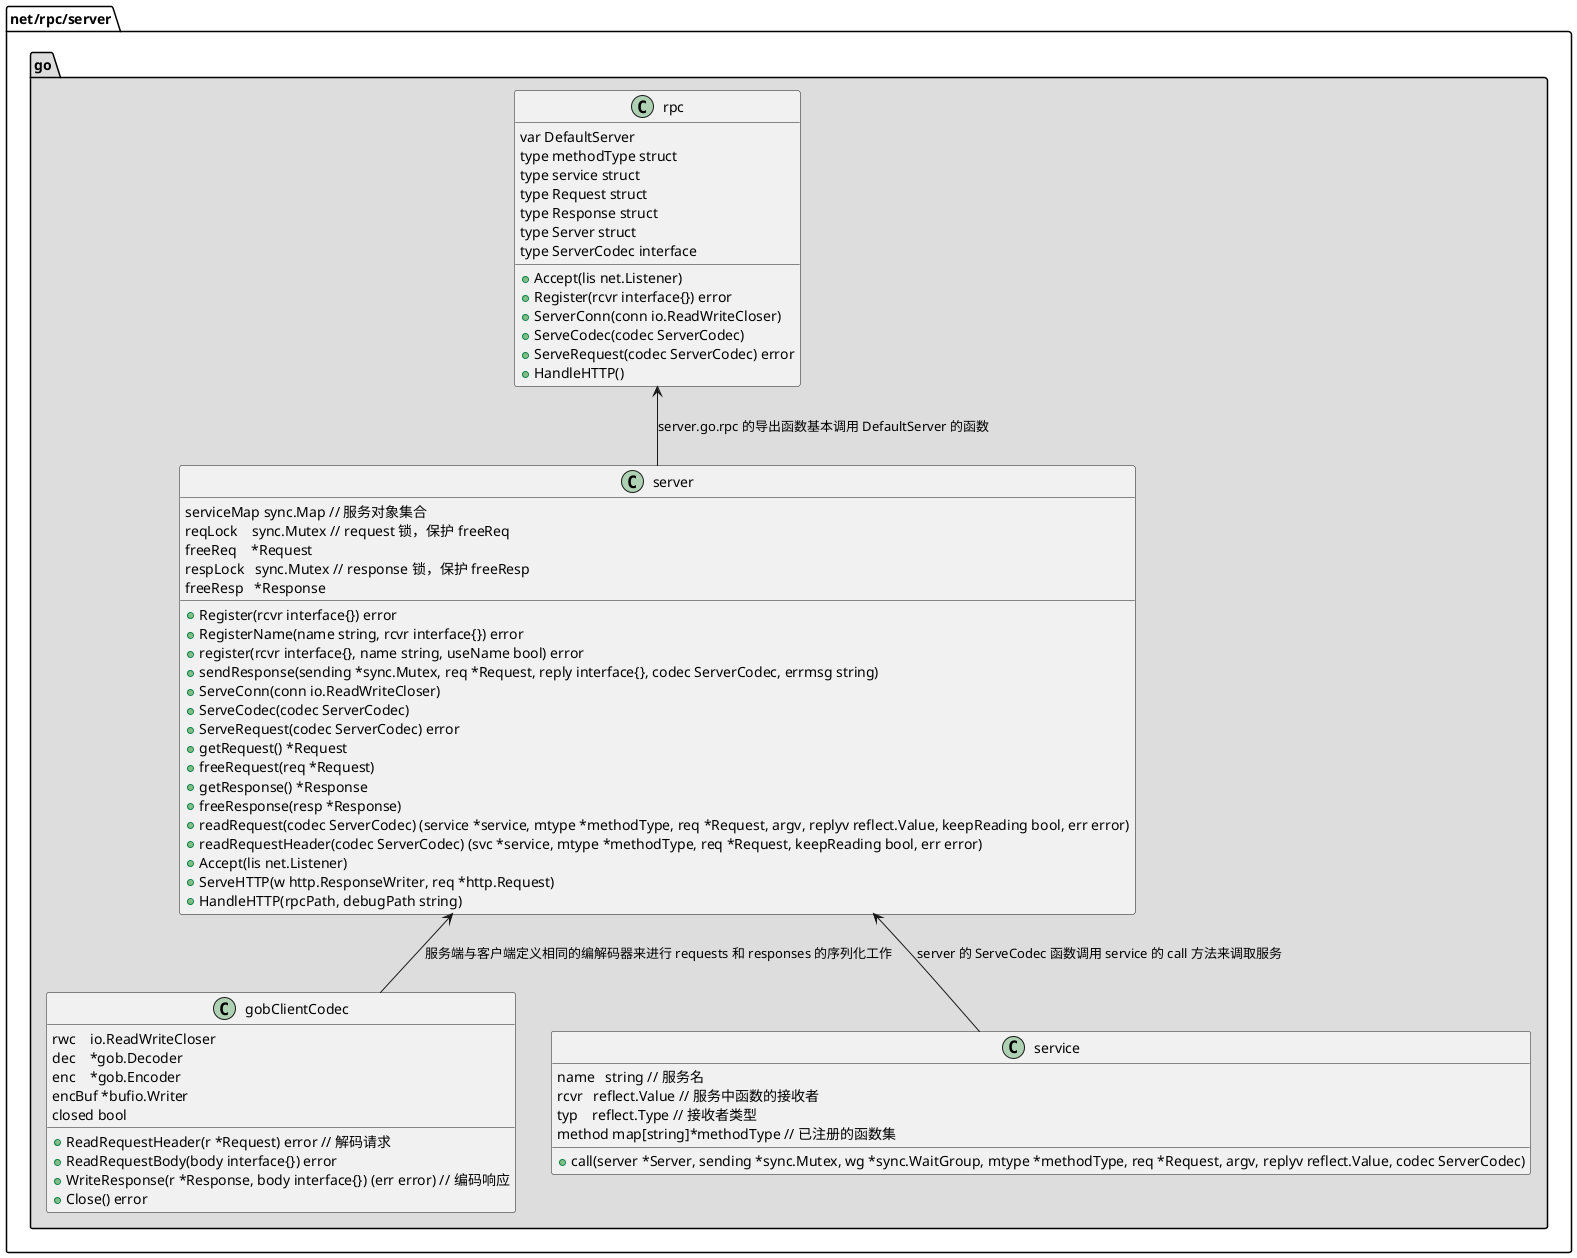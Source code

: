 @startuml

package "net/rpc/server.go" #DDDDDD {
    class rpc {
        var DefaultServer
        type methodType struct
        type service struct
        type Request struct
        type Response struct
        type Server struct
        type ServerCodec interface
        + Accept(lis net.Listener)
        + Register(rcvr interface{}) error
        + ServerConn(conn io.ReadWriteCloser)
        + ServeCodec(codec ServerCodec)
        + ServeRequest(codec ServerCodec) error
        + HandleHTTP()
    }

    class server {
        serviceMap sync.Map // 服务对象集合
    	reqLock    sync.Mutex // request 锁，保护 freeReq
    	freeReq    *Request
    	respLock   sync.Mutex // response 锁，保护 freeResp
    	freeResp   *Response
        + Register(rcvr interface{}) error
        + RegisterName(name string, rcvr interface{}) error
        + register(rcvr interface{}, name string, useName bool) error
        + sendResponse(sending *sync.Mutex, req *Request, reply interface{}, codec ServerCodec, errmsg string)
        + ServeConn(conn io.ReadWriteCloser)
        + ServeCodec(codec ServerCodec)
        + ServeRequest(codec ServerCodec) error
        + getRequest() *Request
        + freeRequest(req *Request)
        + getResponse() *Response
        + freeResponse(resp *Response)
        + readRequest(codec ServerCodec) (service *service, mtype *methodType, req *Request, argv, replyv reflect.Value, keepReading bool, err error)
        + readRequestHeader(codec ServerCodec) (svc *service, mtype *methodType, req *Request, keepReading bool, err error)
        + Accept(lis net.Listener)
        + ServeHTTP(w http.ResponseWriter, req *http.Request)
        + HandleHTTP(rpcPath, debugPath string)
    }

    class gobClientCodec {
        rwc    io.ReadWriteCloser
    	dec    *gob.Decoder
    	enc    *gob.Encoder
    	encBuf *bufio.Writer
    	closed bool
        + ReadRequestHeader(r *Request) error // 解码请求
        + ReadRequestBody(body interface{}) error
        + WriteResponse(r *Response, body interface{}) (err error) // 编码响应
        + Close() error
    }

    class service {
        name   string // 服务名
        rcvr   reflect.Value // 服务中函数的接收者
        typ    reflect.Type // 接收者类型
        method map[string]*methodType // 已注册的函数集
        + call(server *Server, sending *sync.Mutex, wg *sync.WaitGroup, mtype *methodType, req *Request, argv, replyv reflect.Value, codec ServerCodec)
    }

    gobClientCodec -up-> server: 服务端与客户端定义相同的编解码器来进行 requests 和 responses 的序列化工作
    server -up-> rpc: server.go.rpc 的导出函数基本调用 DefaultServer 的函数
    service -up-> server: server 的 ServeCodec 函数调用 service 的 call 方法来调取服务
}

@enduml
